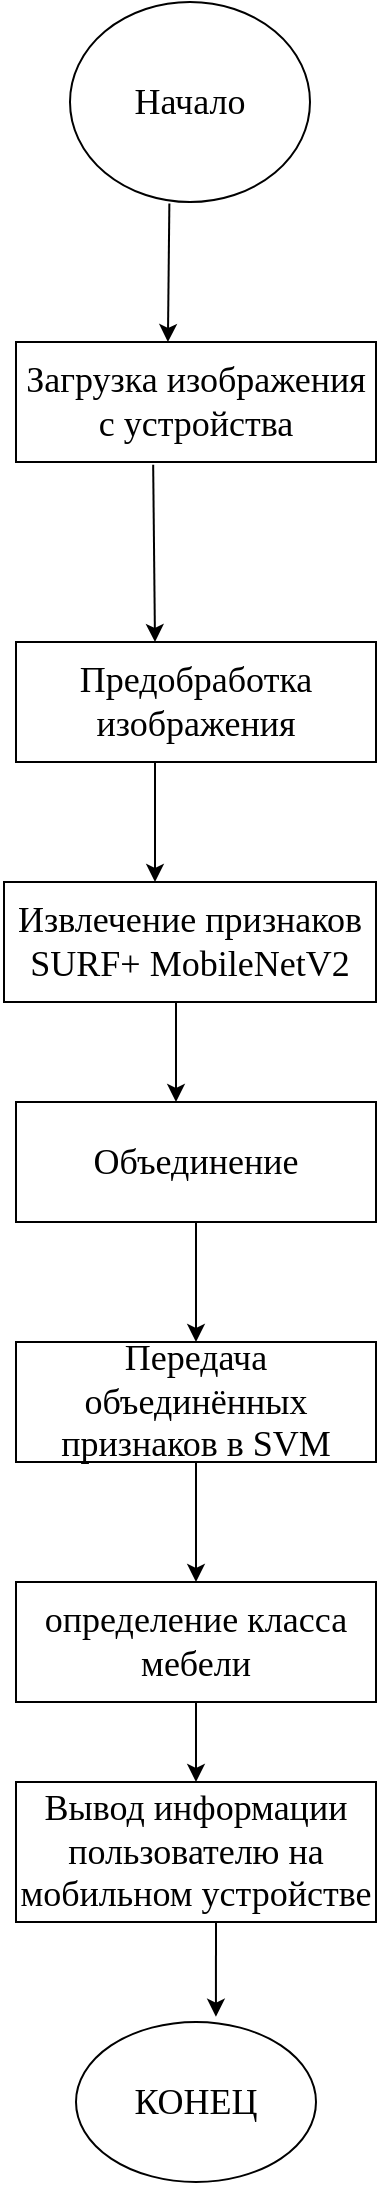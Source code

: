 <mxfile version="27.0.9">
  <diagram name="Page-1" id="ZGwtdXnJLEFAFNSg4rEp">
    <mxGraphModel dx="786" dy="462" grid="1" gridSize="10" guides="1" tooltips="1" connect="1" arrows="1" fold="1" page="1" pageScale="1" pageWidth="827" pageHeight="1169" math="0" shadow="0">
      <root>
        <mxCell id="0" />
        <mxCell id="1" parent="0" />
        <mxCell id="jIZisN_xbtMa4W51BXko-1" value="&lt;font&gt;Начало&lt;/font&gt;" style="ellipse;whiteSpace=wrap;html=1;fontFamily=Times New Roman;fontSize=18;" vertex="1" parent="1">
          <mxGeometry x="267" y="70" width="120" height="100" as="geometry" />
        </mxCell>
        <mxCell id="jIZisN_xbtMa4W51BXko-2" value="" style="endArrow=classic;html=1;rounded=0;fontFamily=Times New Roman;fontSize=18;" edge="1" parent="1" source="jIZisN_xbtMa4W51BXko-3">
          <mxGeometry width="50" height="50" relative="1" as="geometry">
            <mxPoint x="299.5" y="170" as="sourcePoint" />
            <mxPoint x="299.5" y="270" as="targetPoint" />
          </mxGeometry>
        </mxCell>
        <mxCell id="jIZisN_xbtMa4W51BXko-4" value="" style="endArrow=classic;html=1;rounded=0;fontFamily=Times New Roman;fontSize=18;exitX=0.381;exitY=1.022;exitDx=0;exitDy=0;exitPerimeter=0;" edge="1" parent="1" source="jIZisN_xbtMa4W51BXko-3">
          <mxGeometry width="50" height="50" relative="1" as="geometry">
            <mxPoint x="309.5" y="320" as="sourcePoint" />
            <mxPoint x="309.5" y="390" as="targetPoint" />
          </mxGeometry>
        </mxCell>
        <mxCell id="jIZisN_xbtMa4W51BXko-3" value="&lt;font&gt;Загрузка изображения с устройства&lt;/font&gt;" style="rounded=0;whiteSpace=wrap;html=1;fontFamily=Times New Roman;fontSize=18;" vertex="1" parent="1">
          <mxGeometry x="240" y="240" width="180" height="60" as="geometry" />
        </mxCell>
        <mxCell id="jIZisN_xbtMa4W51BXko-7" value="" style="endArrow=classic;html=1;rounded=0;entryX=0.422;entryY=0;entryDx=0;entryDy=0;entryPerimeter=0;fontFamily=Times New Roman;fontSize=18;exitX=0.414;exitY=1.007;exitDx=0;exitDy=0;exitPerimeter=0;" edge="1" parent="1" source="jIZisN_xbtMa4W51BXko-1" target="jIZisN_xbtMa4W51BXko-3">
          <mxGeometry width="50" height="50" relative="1" as="geometry">
            <mxPoint x="299.5" y="170" as="sourcePoint" />
            <mxPoint x="299.5" y="230" as="targetPoint" />
          </mxGeometry>
        </mxCell>
        <mxCell id="jIZisN_xbtMa4W51BXko-9" value="&lt;font&gt;Предобработка изображения&lt;/font&gt;" style="rounded=0;whiteSpace=wrap;html=1;fontFamily=Times New Roman;fontSize=18;" vertex="1" parent="1">
          <mxGeometry x="240" y="390" width="180" height="60" as="geometry" />
        </mxCell>
        <mxCell id="jIZisN_xbtMa4W51BXko-10" value="" style="endArrow=classic;html=1;rounded=0;fontFamily=Times New Roman;fontSize=18;" edge="1" parent="1">
          <mxGeometry width="50" height="50" relative="1" as="geometry">
            <mxPoint x="309.5" y="450" as="sourcePoint" />
            <mxPoint x="309.5" y="510" as="targetPoint" />
          </mxGeometry>
        </mxCell>
        <mxCell id="jIZisN_xbtMa4W51BXko-12" value="&lt;div&gt;Извлечение признаков&lt;/div&gt;&lt;div&gt;SURF+ MobileNetV2&lt;/div&gt;" style="rounded=0;whiteSpace=wrap;html=1;fontFamily=Times New Roman;fontSize=18;" vertex="1" parent="1">
          <mxGeometry x="234" y="510" width="186" height="60" as="geometry" />
        </mxCell>
        <mxCell id="jIZisN_xbtMa4W51BXko-14" value="" style="endArrow=classic;html=1;rounded=0;fontFamily=Times New Roman;fontSize=18;" edge="1" parent="1">
          <mxGeometry width="50" height="50" relative="1" as="geometry">
            <mxPoint x="320" y="570" as="sourcePoint" />
            <mxPoint x="320" y="620" as="targetPoint" />
          </mxGeometry>
        </mxCell>
        <mxCell id="jIZisN_xbtMa4W51BXko-16" value="Объединение" style="rounded=0;whiteSpace=wrap;html=1;fontFamily=Times New Roman;fontSize=18;" vertex="1" parent="1">
          <mxGeometry x="240" y="620" width="180" height="60" as="geometry" />
        </mxCell>
        <mxCell id="jIZisN_xbtMa4W51BXko-18" value="Передача объединённых признаков в SVM" style="rounded=0;whiteSpace=wrap;html=1;fontFamily=Times New Roman;fontSize=18;" vertex="1" parent="1">
          <mxGeometry x="240" y="740" width="180" height="60" as="geometry" />
        </mxCell>
        <mxCell id="jIZisN_xbtMa4W51BXko-19" value="" style="endArrow=classic;html=1;rounded=0;entryX=0.5;entryY=0;entryDx=0;entryDy=0;exitX=0.5;exitY=1;exitDx=0;exitDy=0;fontFamily=Times New Roman;fontSize=18;" edge="1" parent="1" source="jIZisN_xbtMa4W51BXko-16" target="jIZisN_xbtMa4W51BXko-18">
          <mxGeometry width="50" height="50" relative="1" as="geometry">
            <mxPoint x="314.5" y="680" as="sourcePoint" />
            <mxPoint x="314.5" y="730" as="targetPoint" />
          </mxGeometry>
        </mxCell>
        <mxCell id="jIZisN_xbtMa4W51BXko-20" value="&lt;font&gt;определение класса мебели&lt;/font&gt;" style="rounded=0;whiteSpace=wrap;html=1;fontFamily=Times New Roman;fontSize=18;" vertex="1" parent="1">
          <mxGeometry x="240" y="860" width="180" height="60" as="geometry" />
        </mxCell>
        <mxCell id="jIZisN_xbtMa4W51BXko-22" value="" style="endArrow=classic;html=1;rounded=0;entryX=0.5;entryY=0;entryDx=0;entryDy=0;exitX=0.5;exitY=1;exitDx=0;exitDy=0;fontFamily=Times New Roman;fontSize=18;" edge="1" parent="1" source="jIZisN_xbtMa4W51BXko-18" target="jIZisN_xbtMa4W51BXko-20">
          <mxGeometry width="50" height="50" relative="1" as="geometry">
            <mxPoint x="300" y="820" as="sourcePoint" />
            <mxPoint x="300" y="867" as="targetPoint" />
          </mxGeometry>
        </mxCell>
        <mxCell id="jIZisN_xbtMa4W51BXko-25" value="&lt;font&gt;Вывод информации пользователю на мобильном устройстве&lt;/font&gt;" style="rounded=0;whiteSpace=wrap;html=1;fontFamily=Times New Roman;fontSize=18;" vertex="1" parent="1">
          <mxGeometry x="240" y="960" width="180" height="70" as="geometry" />
        </mxCell>
        <mxCell id="jIZisN_xbtMa4W51BXko-26" value="" style="endArrow=classic;html=1;rounded=0;fontFamily=Times New Roman;fontSize=18;" edge="1" parent="1">
          <mxGeometry width="50" height="50" relative="1" as="geometry">
            <mxPoint x="330" y="920" as="sourcePoint" />
            <mxPoint x="330" y="960" as="targetPoint" />
          </mxGeometry>
        </mxCell>
        <mxCell id="jIZisN_xbtMa4W51BXko-27" value="КОНЕЦ" style="ellipse;whiteSpace=wrap;html=1;fontFamily=Times New Roman;fontSize=18;" vertex="1" parent="1">
          <mxGeometry x="270" y="1080" width="120" height="80" as="geometry" />
        </mxCell>
        <mxCell id="jIZisN_xbtMa4W51BXko-28" value="" style="endArrow=classic;html=1;rounded=0;entryX=0.583;entryY=-0.033;entryDx=0;entryDy=0;entryPerimeter=0;fontFamily=Times New Roman;fontSize=18;" edge="1" parent="1" target="jIZisN_xbtMa4W51BXko-27">
          <mxGeometry width="50" height="50" relative="1" as="geometry">
            <mxPoint x="340" y="1030" as="sourcePoint" />
            <mxPoint x="430" y="920" as="targetPoint" />
          </mxGeometry>
        </mxCell>
      </root>
    </mxGraphModel>
  </diagram>
</mxfile>
